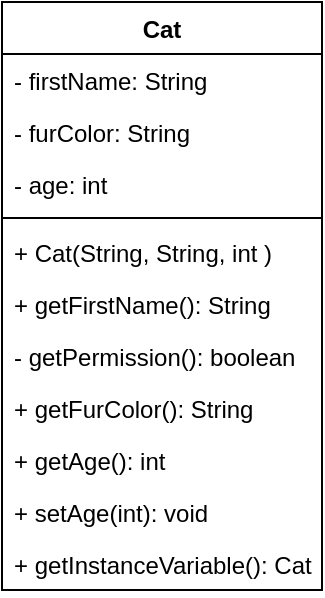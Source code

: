 <mxfile>
    <diagram id="IDEDq3w4NUS4dJ7dXVsB" name="Cat">
        <mxGraphModel dx="454" dy="656" grid="1" gridSize="10" guides="1" tooltips="1" connect="1" arrows="1" fold="1" page="1" pageScale="1" pageWidth="850" pageHeight="1100" math="0" shadow="0">
            <root>
                <mxCell id="0"/>
                <mxCell id="1" parent="0"/>
                <mxCell id="8" value="Cat" style="swimlane;fontStyle=1;align=center;verticalAlign=top;childLayout=stackLayout;horizontal=1;startSize=26;horizontalStack=0;resizeParent=1;resizeParentMax=0;resizeLast=0;collapsible=1;marginBottom=0;" vertex="1" parent="1">
                    <mxGeometry x="160" y="40" width="160" height="294" as="geometry"/>
                </mxCell>
                <mxCell id="9" value="- firstName: String" style="text;strokeColor=none;fillColor=none;align=left;verticalAlign=top;spacingLeft=4;spacingRight=4;overflow=hidden;rotatable=0;points=[[0,0.5],[1,0.5]];portConstraint=eastwest;" vertex="1" parent="8">
                    <mxGeometry y="26" width="160" height="26" as="geometry"/>
                </mxCell>
                <mxCell id="16" value="- furColor: String" style="text;strokeColor=none;fillColor=none;align=left;verticalAlign=top;spacingLeft=4;spacingRight=4;overflow=hidden;rotatable=0;points=[[0,0.5],[1,0.5]];portConstraint=eastwest;" vertex="1" parent="8">
                    <mxGeometry y="52" width="160" height="26" as="geometry"/>
                </mxCell>
                <mxCell id="17" value="- age: int" style="text;strokeColor=none;fillColor=none;align=left;verticalAlign=top;spacingLeft=4;spacingRight=4;overflow=hidden;rotatable=0;points=[[0,0.5],[1,0.5]];portConstraint=eastwest;" vertex="1" parent="8">
                    <mxGeometry y="78" width="160" height="26" as="geometry"/>
                </mxCell>
                <mxCell id="10" value="" style="line;strokeWidth=1;fillColor=none;align=left;verticalAlign=middle;spacingTop=-1;spacingLeft=3;spacingRight=3;rotatable=0;labelPosition=right;points=[];portConstraint=eastwest;strokeColor=inherit;" vertex="1" parent="8">
                    <mxGeometry y="104" width="160" height="8" as="geometry"/>
                </mxCell>
                <mxCell id="11" value="+ Cat(String, String, int )" style="text;strokeColor=none;fillColor=none;align=left;verticalAlign=top;spacingLeft=4;spacingRight=4;overflow=hidden;rotatable=0;points=[[0,0.5],[1,0.5]];portConstraint=eastwest;" vertex="1" parent="8">
                    <mxGeometry y="112" width="160" height="26" as="geometry"/>
                </mxCell>
                <mxCell id="18" value="+ getFirstName(): String" style="text;strokeColor=none;fillColor=none;align=left;verticalAlign=top;spacingLeft=4;spacingRight=4;overflow=hidden;rotatable=0;points=[[0,0.5],[1,0.5]];portConstraint=eastwest;" vertex="1" parent="8">
                    <mxGeometry y="138" width="160" height="26" as="geometry"/>
                </mxCell>
                <mxCell id="19" value="- getPermission(): boolean" style="text;strokeColor=none;fillColor=none;align=left;verticalAlign=top;spacingLeft=4;spacingRight=4;overflow=hidden;rotatable=0;points=[[0,0.5],[1,0.5]];portConstraint=eastwest;" vertex="1" parent="8">
                    <mxGeometry y="164" width="160" height="26" as="geometry"/>
                </mxCell>
                <mxCell id="20" value="+ getFurColor(): String" style="text;strokeColor=none;fillColor=none;align=left;verticalAlign=top;spacingLeft=4;spacingRight=4;overflow=hidden;rotatable=0;points=[[0,0.5],[1,0.5]];portConstraint=eastwest;" vertex="1" parent="8">
                    <mxGeometry y="190" width="160" height="26" as="geometry"/>
                </mxCell>
                <mxCell id="25" value="+ getAge(): int" style="text;strokeColor=none;fillColor=none;align=left;verticalAlign=top;spacingLeft=4;spacingRight=4;overflow=hidden;rotatable=0;points=[[0,0.5],[1,0.5]];portConstraint=eastwest;" vertex="1" parent="8">
                    <mxGeometry y="216" width="160" height="26" as="geometry"/>
                </mxCell>
                <mxCell id="36" value="+ setAge(int): void" style="text;strokeColor=none;fillColor=none;align=left;verticalAlign=top;spacingLeft=4;spacingRight=4;overflow=hidden;rotatable=0;points=[[0,0.5],[1,0.5]];portConstraint=eastwest;" vertex="1" parent="8">
                    <mxGeometry y="242" width="160" height="26" as="geometry"/>
                </mxCell>
                <mxCell id="37" value="+ getInstanceVariable(): Cat" style="text;strokeColor=none;fillColor=none;align=left;verticalAlign=top;spacingLeft=4;spacingRight=4;overflow=hidden;rotatable=0;points=[[0,0.5],[1,0.5]];portConstraint=eastwest;" vertex="1" parent="8">
                    <mxGeometry y="268" width="160" height="26" as="geometry"/>
                </mxCell>
            </root>
        </mxGraphModel>
    </diagram>
    <diagram name="App - Cat" id="PgSTkjGXkC5QSNwroe2C">
        <mxGraphModel dx="545" dy="787" grid="1" gridSize="10" guides="1" tooltips="1" connect="1" arrows="1" fold="1" page="1" pageScale="1" pageWidth="850" pageHeight="1100" math="0" shadow="0">
            <root>
                <mxCell id="wfG9jbDVO-VPcRU9i7xI-0"/>
                <mxCell id="wfG9jbDVO-VPcRU9i7xI-1" parent="wfG9jbDVO-VPcRU9i7xI-0"/>
                <mxCell id="wfG9jbDVO-VPcRU9i7xI-2" value="Cat" style="swimlane;fontStyle=1;align=center;verticalAlign=top;childLayout=stackLayout;horizontal=1;startSize=26;horizontalStack=0;resizeParent=1;resizeParentMax=0;resizeLast=0;collapsible=1;marginBottom=0;" vertex="1" parent="wfG9jbDVO-VPcRU9i7xI-1">
                    <mxGeometry x="360" y="40" width="180" height="294" as="geometry"/>
                </mxCell>
                <mxCell id="wfG9jbDVO-VPcRU9i7xI-3" value="- firstName: String" style="text;strokeColor=none;fillColor=none;align=left;verticalAlign=top;spacingLeft=4;spacingRight=4;overflow=hidden;rotatable=0;points=[[0,0.5],[1,0.5]];portConstraint=eastwest;" vertex="1" parent="wfG9jbDVO-VPcRU9i7xI-2">
                    <mxGeometry y="26" width="180" height="26" as="geometry"/>
                </mxCell>
                <mxCell id="wfG9jbDVO-VPcRU9i7xI-4" value="- furColor: String" style="text;strokeColor=none;fillColor=none;align=left;verticalAlign=top;spacingLeft=4;spacingRight=4;overflow=hidden;rotatable=0;points=[[0,0.5],[1,0.5]];portConstraint=eastwest;" vertex="1" parent="wfG9jbDVO-VPcRU9i7xI-2">
                    <mxGeometry y="52" width="180" height="26" as="geometry"/>
                </mxCell>
                <mxCell id="wfG9jbDVO-VPcRU9i7xI-5" value="- age: int" style="text;strokeColor=none;fillColor=none;align=left;verticalAlign=top;spacingLeft=4;spacingRight=4;overflow=hidden;rotatable=0;points=[[0,0.5],[1,0.5]];portConstraint=eastwest;" vertex="1" parent="wfG9jbDVO-VPcRU9i7xI-2">
                    <mxGeometry y="78" width="180" height="26" as="geometry"/>
                </mxCell>
                <mxCell id="wfG9jbDVO-VPcRU9i7xI-6" value="" style="line;strokeWidth=1;fillColor=none;align=left;verticalAlign=middle;spacingTop=-1;spacingLeft=3;spacingRight=3;rotatable=0;labelPosition=right;points=[];portConstraint=eastwest;strokeColor=inherit;" vertex="1" parent="wfG9jbDVO-VPcRU9i7xI-2">
                    <mxGeometry y="104" width="180" height="8" as="geometry"/>
                </mxCell>
                <mxCell id="wfG9jbDVO-VPcRU9i7xI-7" value="+ Cat(String, String, int )" style="text;strokeColor=none;fillColor=none;align=left;verticalAlign=top;spacingLeft=4;spacingRight=4;overflow=hidden;rotatable=0;points=[[0,0.5],[1,0.5]];portConstraint=eastwest;" vertex="1" parent="wfG9jbDVO-VPcRU9i7xI-2">
                    <mxGeometry y="112" width="180" height="26" as="geometry"/>
                </mxCell>
                <mxCell id="wfG9jbDVO-VPcRU9i7xI-8" value="+ getFirstName(): String" style="text;strokeColor=none;fillColor=none;align=left;verticalAlign=top;spacingLeft=4;spacingRight=4;overflow=hidden;rotatable=0;points=[[0,0.5],[1,0.5]];portConstraint=eastwest;" vertex="1" parent="wfG9jbDVO-VPcRU9i7xI-2">
                    <mxGeometry y="138" width="180" height="26" as="geometry"/>
                </mxCell>
                <mxCell id="wfG9jbDVO-VPcRU9i7xI-9" value="- getPermission(): boolean" style="text;strokeColor=none;fillColor=none;align=left;verticalAlign=top;spacingLeft=4;spacingRight=4;overflow=hidden;rotatable=0;points=[[0,0.5],[1,0.5]];portConstraint=eastwest;" vertex="1" parent="wfG9jbDVO-VPcRU9i7xI-2">
                    <mxGeometry y="164" width="180" height="26" as="geometry"/>
                </mxCell>
                <mxCell id="wfG9jbDVO-VPcRU9i7xI-10" value="+ getFurColor(): String" style="text;strokeColor=none;fillColor=none;align=left;verticalAlign=top;spacingLeft=4;spacingRight=4;overflow=hidden;rotatable=0;points=[[0,0.5],[1,0.5]];portConstraint=eastwest;" vertex="1" parent="wfG9jbDVO-VPcRU9i7xI-2">
                    <mxGeometry y="190" width="180" height="26" as="geometry"/>
                </mxCell>
                <mxCell id="wfG9jbDVO-VPcRU9i7xI-11" value="+ getAge(): int" style="text;strokeColor=none;fillColor=none;align=left;verticalAlign=top;spacingLeft=4;spacingRight=4;overflow=hidden;rotatable=0;points=[[0,0.5],[1,0.5]];portConstraint=eastwest;" vertex="1" parent="wfG9jbDVO-VPcRU9i7xI-2">
                    <mxGeometry y="216" width="180" height="26" as="geometry"/>
                </mxCell>
                <mxCell id="wfG9jbDVO-VPcRU9i7xI-12" value="+ setAge(int): void" style="text;strokeColor=none;fillColor=none;align=left;verticalAlign=top;spacingLeft=4;spacingRight=4;overflow=hidden;rotatable=0;points=[[0,0.5],[1,0.5]];portConstraint=eastwest;" vertex="1" parent="wfG9jbDVO-VPcRU9i7xI-2">
                    <mxGeometry y="242" width="180" height="26" as="geometry"/>
                </mxCell>
                <mxCell id="wfG9jbDVO-VPcRU9i7xI-13" value="+ getInstanceVariable(): Cat" style="text;strokeColor=none;fillColor=none;align=left;verticalAlign=top;spacingLeft=4;spacingRight=4;overflow=hidden;rotatable=0;points=[[0,0.5],[1,0.5]];portConstraint=eastwest;" vertex="1" parent="wfG9jbDVO-VPcRU9i7xI-2">
                    <mxGeometry y="268" width="180" height="26" as="geometry"/>
                </mxCell>
                <mxCell id="hNhSHvhMk7C7Nkqhtzcs-0" value="App" style="swimlane;fontStyle=1;align=center;verticalAlign=top;childLayout=stackLayout;horizontal=1;startSize=26;horizontalStack=0;resizeParent=1;resizeParentMax=0;resizeLast=0;collapsible=1;marginBottom=0;" vertex="1" parent="wfG9jbDVO-VPcRU9i7xI-1">
                    <mxGeometry x="110" y="40" width="160" height="86" as="geometry"/>
                </mxCell>
                <mxCell id="hNhSHvhMk7C7Nkqhtzcs-2" value="" style="line;strokeWidth=1;fillColor=none;align=left;verticalAlign=middle;spacingTop=-1;spacingLeft=3;spacingRight=3;rotatable=0;labelPosition=right;points=[];portConstraint=eastwest;strokeColor=inherit;" vertex="1" parent="hNhSHvhMk7C7Nkqhtzcs-0">
                    <mxGeometry y="26" width="160" height="8" as="geometry"/>
                </mxCell>
                <mxCell id="hNhSHvhMk7C7Nkqhtzcs-3" value="+ main(String[]): void" style="text;strokeColor=none;fillColor=none;align=left;verticalAlign=top;spacingLeft=4;spacingRight=4;overflow=hidden;rotatable=0;points=[[0,0.5],[1,0.5]];portConstraint=eastwest;fontStyle=4" vertex="1" parent="hNhSHvhMk7C7Nkqhtzcs-0">
                    <mxGeometry y="34" width="160" height="26" as="geometry"/>
                </mxCell>
                <mxCell id="hNhSHvhMk7C7Nkqhtzcs-4" value="+ output(String): void" style="text;strokeColor=none;fillColor=none;align=left;verticalAlign=top;spacingLeft=4;spacingRight=4;overflow=hidden;rotatable=0;points=[[0,0.5],[1,0.5]];portConstraint=eastwest;fontStyle=4" vertex="1" parent="hNhSHvhMk7C7Nkqhtzcs-0">
                    <mxGeometry y="60" width="160" height="26" as="geometry"/>
                </mxCell>
                <mxCell id="hNhSHvhMk7C7Nkqhtzcs-6" value="" style="endArrow=open;endFill=1;endSize=12;html=1;" edge="1" parent="wfG9jbDVO-VPcRU9i7xI-1">
                    <mxGeometry width="160" relative="1" as="geometry">
                        <mxPoint x="270" y="82.5" as="sourcePoint"/>
                        <mxPoint x="360" y="82.5" as="targetPoint"/>
                    </mxGeometry>
                </mxCell>
            </root>
        </mxGraphModel>
    </diagram>
</mxfile>